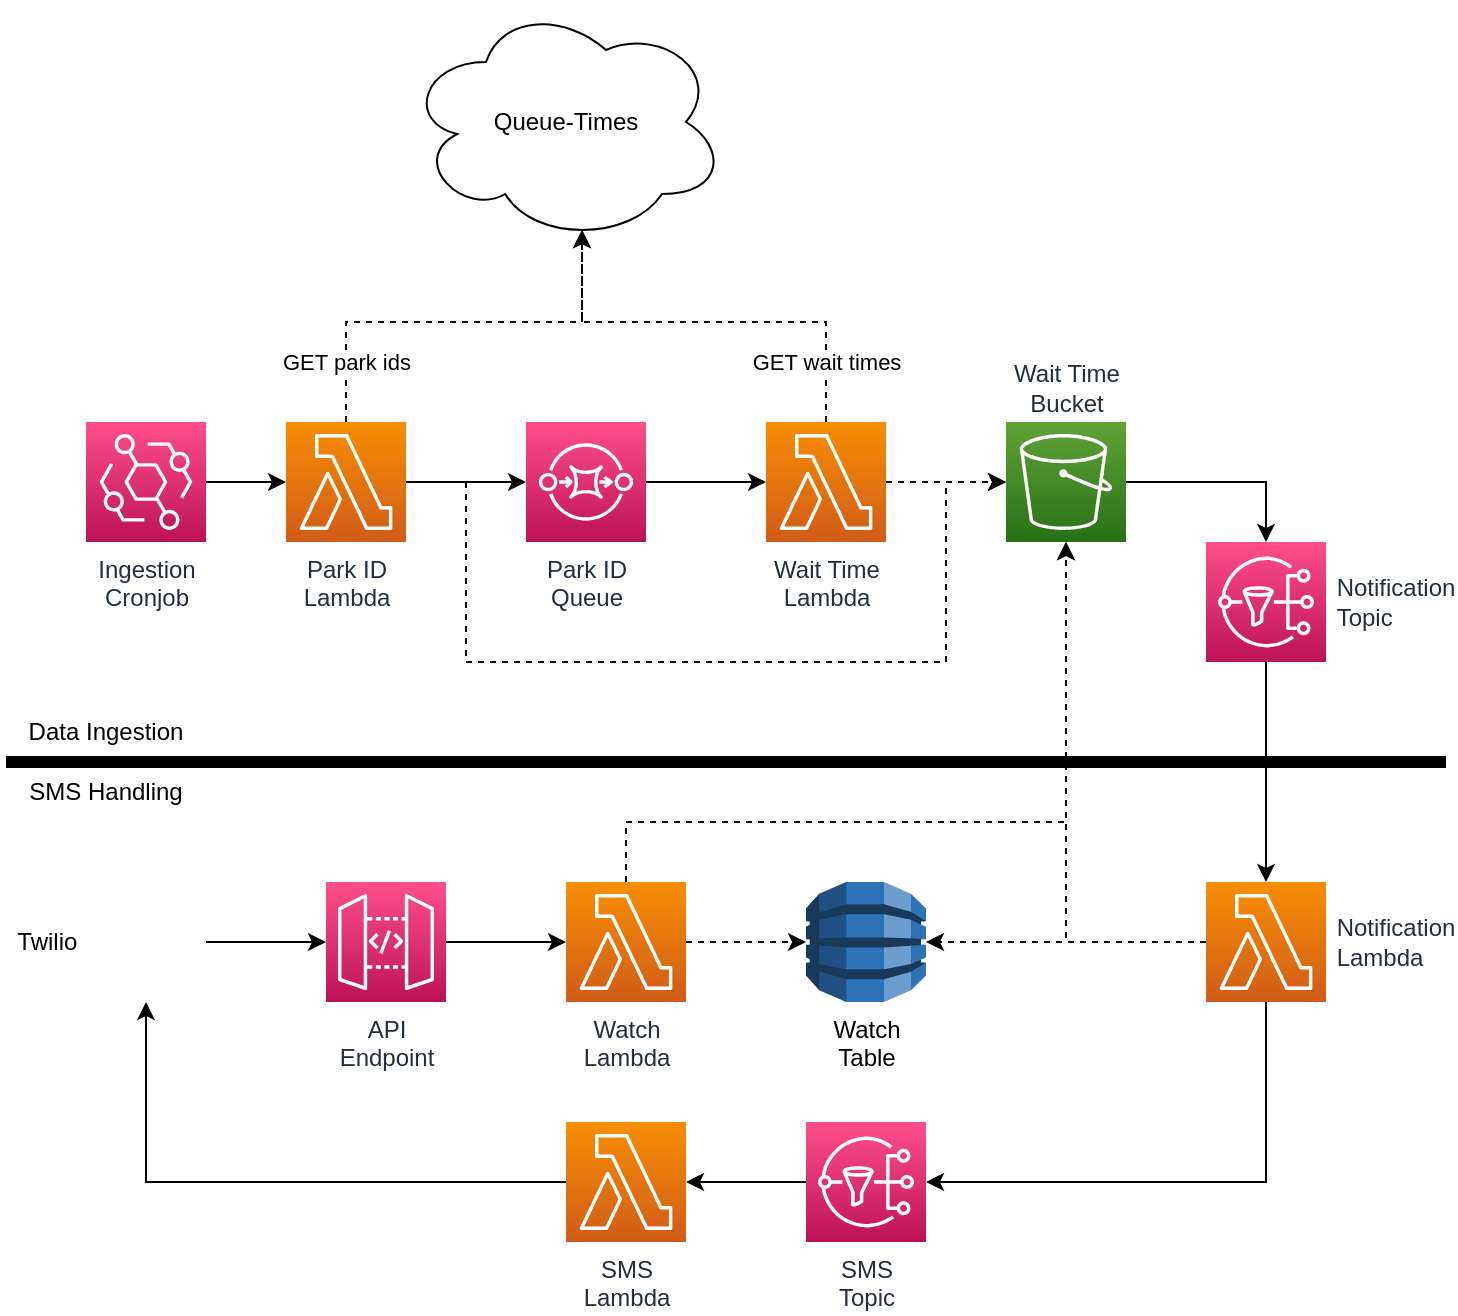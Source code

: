 <mxfile version="20.2.8" type="device"><diagram id="D-cmHfhGp_WtJHa5dSgA" name="AWS VPC-less"><mxGraphModel dx="1360" dy="802" grid="1" gridSize="10" guides="1" tooltips="1" connect="1" arrows="1" fold="1" page="1" pageScale="1" pageWidth="850" pageHeight="1100" math="0" shadow="0"><root><mxCell id="0"/><mxCell id="1" parent="0"/><mxCell id="KoiJeL3uqhQwfSjqCsei-2" value="Queue-Times" style="ellipse;shape=cloud;whiteSpace=wrap;html=1;" parent="1" vertex="1"><mxGeometry x="280" y="20" width="160" height="120" as="geometry"/></mxCell><mxCell id="P-D9Mip9pcTowd7pwZLu-17" style="edgeStyle=elbowEdgeStyle;rounded=0;orthogonalLoop=1;jettySize=auto;elbow=vertical;html=1;exitX=1;exitY=0.5;exitDx=0;exitDy=0;exitPerimeter=0;entryX=0.5;entryY=0;entryDx=0;entryDy=0;entryPerimeter=0;strokeWidth=1;" edge="1" parent="1" source="KoiJeL3uqhQwfSjqCsei-5" target="KoiJeL3uqhQwfSjqCsei-69"><mxGeometry relative="1" as="geometry"><Array as="points"><mxPoint x="680" y="260"/></Array></mxGeometry></mxCell><mxCell id="KoiJeL3uqhQwfSjqCsei-5" value="Wait Time&lt;br&gt;Bucket" style="sketch=0;points=[[0,0,0],[0.25,0,0],[0.5,0,0],[0.75,0,0],[1,0,0],[0,1,0],[0.25,1,0],[0.5,1,0],[0.75,1,0],[1,1,0],[0,0.25,0],[0,0.5,0],[0,0.75,0],[1,0.25,0],[1,0.5,0],[1,0.75,0]];outlineConnect=0;fontColor=#232F3E;gradientColor=#60A337;gradientDirection=north;fillColor=#277116;strokeColor=#ffffff;dashed=0;verticalLabelPosition=top;verticalAlign=bottom;align=center;html=1;fontSize=12;fontStyle=0;aspect=fixed;shape=mxgraph.aws4.resourceIcon;resIcon=mxgraph.aws4.s3;labelPosition=center;strokeWidth=5;" parent="1" vertex="1"><mxGeometry x="580" y="230" width="60" height="60" as="geometry"/></mxCell><mxCell id="KoiJeL3uqhQwfSjqCsei-12" style="edgeStyle=orthogonalEdgeStyle;rounded=0;orthogonalLoop=1;jettySize=auto;html=1;exitX=1;exitY=0.5;exitDx=0;exitDy=0;exitPerimeter=0;entryX=0;entryY=0.5;entryDx=0;entryDy=0;entryPerimeter=0;" parent="1" source="KoiJeL3uqhQwfSjqCsei-11" target="KoiJeL3uqhQwfSjqCsei-22" edge="1"><mxGeometry relative="1" as="geometry"><mxPoint x="330" y="350" as="targetPoint"/></mxGeometry></mxCell><mxCell id="KoiJeL3uqhQwfSjqCsei-11" value="Ingestion&lt;br&gt;Cronjob" style="sketch=0;points=[[0,0,0],[0.25,0,0],[0.5,0,0],[0.75,0,0],[1,0,0],[0,1,0],[0.25,1,0],[0.5,1,0],[0.75,1,0],[1,1,0],[0,0.25,0],[0,0.5,0],[0,0.75,0],[1,0.25,0],[1,0.5,0],[1,0.75,0]];outlineConnect=0;fontColor=#232F3E;gradientColor=#FF4F8B;gradientDirection=north;fillColor=#BC1356;strokeColor=#ffffff;dashed=0;verticalLabelPosition=bottom;verticalAlign=top;align=center;html=1;fontSize=12;fontStyle=0;aspect=fixed;shape=mxgraph.aws4.resourceIcon;resIcon=mxgraph.aws4.eventbridge;strokeWidth=5;" parent="1" vertex="1"><mxGeometry x="120" y="230" width="60" height="60" as="geometry"/></mxCell><mxCell id="KoiJeL3uqhQwfSjqCsei-19" style="edgeStyle=orthogonalEdgeStyle;rounded=0;orthogonalLoop=1;jettySize=auto;html=1;exitX=1;exitY=0.5;exitDx=0;exitDy=0;exitPerimeter=0;entryX=0;entryY=0.5;entryDx=0;entryDy=0;entryPerimeter=0;" parent="1" source="KoiJeL3uqhQwfSjqCsei-17" target="DdGerzd7HKKFTsO2WSv4-2" edge="1"><mxGeometry relative="1" as="geometry"><mxPoint x="320" y="570" as="targetPoint"/></mxGeometry></mxCell><mxCell id="KoiJeL3uqhQwfSjqCsei-17" value="API&lt;br&gt;Endpoint" style="sketch=0;points=[[0,0,0],[0.25,0,0],[0.5,0,0],[0.75,0,0],[1,0,0],[0,1,0],[0.25,1,0],[0.5,1,0],[0.75,1,0],[1,1,0],[0,0.25,0],[0,0.5,0],[0,0.75,0],[1,0.25,0],[1,0.5,0],[1,0.75,0]];outlineConnect=0;fontColor=#232F3E;gradientColor=#FF4F8B;gradientDirection=north;fillColor=#BC1356;strokeColor=#ffffff;dashed=0;verticalLabelPosition=bottom;verticalAlign=top;align=center;html=1;fontSize=12;fontStyle=0;aspect=fixed;shape=mxgraph.aws4.resourceIcon;resIcon=mxgraph.aws4.api_gateway;" parent="1" vertex="1"><mxGeometry x="240" y="460" width="60" height="60" as="geometry"/></mxCell><mxCell id="KoiJeL3uqhQwfSjqCsei-56" style="edgeStyle=orthogonalEdgeStyle;rounded=0;orthogonalLoop=1;jettySize=auto;html=1;exitX=1;exitY=0.5;exitDx=0;exitDy=0;exitPerimeter=0;entryX=0;entryY=0.5;entryDx=0;entryDy=0;entryPerimeter=0;startArrow=none;startFill=0;dashed=1;" parent="1" source="DdGerzd7HKKFTsO2WSv4-2" target="afC1jznEqyL_FVVymm0K-1" edge="1"><mxGeometry relative="1" as="geometry"><mxPoint x="350" y="540" as="sourcePoint"/><mxPoint x="490" y="450" as="targetPoint"/></mxGeometry></mxCell><mxCell id="KoiJeL3uqhQwfSjqCsei-24" style="edgeStyle=orthogonalEdgeStyle;rounded=0;orthogonalLoop=1;jettySize=auto;html=1;entryX=0;entryY=0.5;entryDx=0;entryDy=0;entryPerimeter=0;exitX=1;exitY=0.5;exitDx=0;exitDy=0;exitPerimeter=0;" parent="1" source="KoiJeL3uqhQwfSjqCsei-22" target="KoiJeL3uqhQwfSjqCsei-71" edge="1"><mxGeometry relative="1" as="geometry"><mxPoint x="310" y="380" as="targetPoint"/></mxGeometry></mxCell><mxCell id="KoiJeL3uqhQwfSjqCsei-25" style="rounded=0;orthogonalLoop=1;jettySize=auto;html=1;exitX=0.5;exitY=0;exitDx=0;exitDy=0;exitPerimeter=0;entryX=0.55;entryY=0.95;entryDx=0;entryDy=0;entryPerimeter=0;dashed=1;edgeStyle=orthogonalEdgeStyle;" parent="1" source="KoiJeL3uqhQwfSjqCsei-22" target="KoiJeL3uqhQwfSjqCsei-2" edge="1"><mxGeometry relative="1" as="geometry"><Array as="points"><mxPoint x="250" y="180"/><mxPoint x="368" y="180"/></Array></mxGeometry></mxCell><mxCell id="KoiJeL3uqhQwfSjqCsei-63" value="GET park ids" style="edgeLabel;html=1;align=center;verticalAlign=middle;resizable=0;points=[];" parent="KoiJeL3uqhQwfSjqCsei-25" vertex="1" connectable="0"><mxGeometry x="-0.187" y="1" relative="1" as="geometry"><mxPoint x="-37" y="21" as="offset"/></mxGeometry></mxCell><mxCell id="P-D9Mip9pcTowd7pwZLu-19" style="edgeStyle=orthogonalEdgeStyle;rounded=0;orthogonalLoop=1;jettySize=auto;elbow=vertical;html=1;exitX=1;exitY=0.5;exitDx=0;exitDy=0;exitPerimeter=0;entryX=0;entryY=0.5;entryDx=0;entryDy=0;entryPerimeter=0;dashed=1;strokeWidth=1;" edge="1" parent="1" source="KoiJeL3uqhQwfSjqCsei-22" target="KoiJeL3uqhQwfSjqCsei-5"><mxGeometry relative="1" as="geometry"><Array as="points"><mxPoint x="310" y="260"/><mxPoint x="310" y="350"/><mxPoint x="550" y="350"/><mxPoint x="550" y="260"/></Array></mxGeometry></mxCell><mxCell id="KoiJeL3uqhQwfSjqCsei-22" value="Park ID&lt;br&gt;Lambda" style="sketch=0;points=[[0,0,0],[0.25,0,0],[0.5,0,0],[0.75,0,0],[1,0,0],[0,1,0],[0.25,1,0],[0.5,1,0],[0.75,1,0],[1,1,0],[0,0.25,0],[0,0.5,0],[0,0.75,0],[1,0.25,0],[1,0.5,0],[1,0.75,0]];outlineConnect=0;fontColor=#232F3E;gradientColor=#F78E04;gradientDirection=north;fillColor=#D05C17;strokeColor=#ffffff;dashed=0;verticalLabelPosition=bottom;verticalAlign=top;align=center;html=1;fontSize=12;fontStyle=0;aspect=fixed;shape=mxgraph.aws4.resourceIcon;resIcon=mxgraph.aws4.lambda;strokeWidth=5;" parent="1" vertex="1"><mxGeometry x="220" y="230" width="60" height="60" as="geometry"/></mxCell><mxCell id="KoiJeL3uqhQwfSjqCsei-27" style="edgeStyle=orthogonalEdgeStyle;rounded=0;orthogonalLoop=1;jettySize=auto;html=1;entryX=0;entryY=0.5;entryDx=0;entryDy=0;entryPerimeter=0;exitX=1;exitY=0.5;exitDx=0;exitDy=0;exitPerimeter=0;" parent="1" source="KoiJeL3uqhQwfSjqCsei-71" target="KoiJeL3uqhQwfSjqCsei-26" edge="1"><mxGeometry relative="1" as="geometry"><mxPoint x="420" y="370" as="sourcePoint"/></mxGeometry></mxCell><mxCell id="KoiJeL3uqhQwfSjqCsei-29" style="rounded=0;orthogonalLoop=1;jettySize=auto;html=1;exitX=0.5;exitY=0;exitDx=0;exitDy=0;exitPerimeter=0;entryX=0.55;entryY=0.95;entryDx=0;entryDy=0;entryPerimeter=0;dashed=1;edgeStyle=orthogonalEdgeStyle;" parent="1" source="KoiJeL3uqhQwfSjqCsei-26" target="KoiJeL3uqhQwfSjqCsei-2" edge="1"><mxGeometry relative="1" as="geometry"><Array as="points"><mxPoint x="490" y="180"/><mxPoint x="368" y="180"/></Array></mxGeometry></mxCell><mxCell id="KoiJeL3uqhQwfSjqCsei-64" value="GET wait times" style="edgeLabel;html=1;align=center;verticalAlign=middle;resizable=0;points=[];" parent="KoiJeL3uqhQwfSjqCsei-29" vertex="1" connectable="0"><mxGeometry x="-0.596" y="2" relative="1" as="geometry"><mxPoint x="2" y="14" as="offset"/></mxGeometry></mxCell><mxCell id="P-D9Mip9pcTowd7pwZLu-18" style="edgeStyle=elbowEdgeStyle;rounded=0;orthogonalLoop=1;jettySize=auto;elbow=vertical;html=1;exitX=1;exitY=0.5;exitDx=0;exitDy=0;exitPerimeter=0;entryX=0;entryY=0.5;entryDx=0;entryDy=0;entryPerimeter=0;strokeWidth=1;dashed=1;" edge="1" parent="1" source="KoiJeL3uqhQwfSjqCsei-26" target="KoiJeL3uqhQwfSjqCsei-5"><mxGeometry relative="1" as="geometry"/></mxCell><mxCell id="KoiJeL3uqhQwfSjqCsei-26" value="Wait Time&lt;br&gt;Lambda" style="sketch=0;points=[[0,0,0],[0.25,0,0],[0.5,0,0],[0.75,0,0],[1,0,0],[0,1,0],[0.25,1,0],[0.5,1,0],[0.75,1,0],[1,1,0],[0,0.25,0],[0,0.5,0],[0,0.75,0],[1,0.25,0],[1,0.5,0],[1,0.75,0]];outlineConnect=0;fontColor=#232F3E;gradientColor=#F78E04;gradientDirection=north;fillColor=#D05C17;strokeColor=#ffffff;dashed=0;verticalLabelPosition=bottom;verticalAlign=top;align=center;html=1;fontSize=12;fontStyle=0;aspect=fixed;shape=mxgraph.aws4.resourceIcon;resIcon=mxgraph.aws4.lambda;strokeWidth=5;" parent="1" vertex="1"><mxGeometry x="460" y="230" width="60" height="60" as="geometry"/></mxCell><mxCell id="KoiJeL3uqhQwfSjqCsei-31" style="edgeStyle=orthogonalEdgeStyle;rounded=0;orthogonalLoop=1;jettySize=auto;html=1;exitX=1;exitY=0.5;exitDx=0;exitDy=0;entryX=0;entryY=0.5;entryDx=0;entryDy=0;entryPerimeter=0;" parent="1" source="KoiJeL3uqhQwfSjqCsei-30" target="KoiJeL3uqhQwfSjqCsei-17" edge="1"><mxGeometry relative="1" as="geometry"/></mxCell><mxCell id="KoiJeL3uqhQwfSjqCsei-30" value="Twilio&amp;nbsp;" style="shape=image;html=1;verticalAlign=middle;verticalLabelPosition=middle;labelBackgroundColor=#ffffff;imageAspect=0;aspect=fixed;image=https://cdn2.iconfinder.com/data/icons/css-vol-3/24/twilio-128.png;labelPosition=left;align=right;" parent="1" vertex="1"><mxGeometry x="120" y="460" width="60" height="60" as="geometry"/></mxCell><mxCell id="KoiJeL3uqhQwfSjqCsei-53" style="edgeStyle=orthogonalEdgeStyle;rounded=0;orthogonalLoop=1;jettySize=auto;html=1;entryX=0.5;entryY=0;entryDx=0;entryDy=0;entryPerimeter=0;startArrow=none;startFill=0;exitX=0.5;exitY=1;exitDx=0;exitDy=0;exitPerimeter=0;" parent="1" source="KoiJeL3uqhQwfSjqCsei-69" target="KoiJeL3uqhQwfSjqCsei-48" edge="1"><mxGeometry relative="1" as="geometry"><mxPoint x="540" y="520" as="sourcePoint"/></mxGeometry></mxCell><mxCell id="owCmIIHxnmB0tqADx438-15" style="edgeStyle=orthogonalEdgeStyle;rounded=0;orthogonalLoop=1;jettySize=auto;html=1;exitX=0;exitY=0.5;exitDx=0;exitDy=0;exitPerimeter=0;entryX=1;entryY=0.5;entryDx=0;entryDy=0;entryPerimeter=0;dashed=1;" parent="1" source="KoiJeL3uqhQwfSjqCsei-48" target="afC1jznEqyL_FVVymm0K-1" edge="1"><mxGeometry relative="1" as="geometry"><Array as="points"><mxPoint x="580" y="490"/><mxPoint x="580" y="490"/></Array></mxGeometry></mxCell><mxCell id="P-D9Mip9pcTowd7pwZLu-11" style="edgeStyle=orthogonalEdgeStyle;rounded=0;orthogonalLoop=1;jettySize=auto;html=1;exitX=0.5;exitY=1;exitDx=0;exitDy=0;exitPerimeter=0;entryX=1;entryY=0.5;entryDx=0;entryDy=0;entryPerimeter=0;" edge="1" parent="1" source="KoiJeL3uqhQwfSjqCsei-48" target="owCmIIHxnmB0tqADx438-1"><mxGeometry relative="1" as="geometry"/></mxCell><mxCell id="P-D9Mip9pcTowd7pwZLu-21" style="edgeStyle=orthogonalEdgeStyle;rounded=0;orthogonalLoop=1;jettySize=auto;html=1;exitX=0;exitY=0.5;exitDx=0;exitDy=0;exitPerimeter=0;entryX=0.5;entryY=1;entryDx=0;entryDy=0;entryPerimeter=0;dashed=1;strokeWidth=1;elbow=vertical;" edge="1" parent="1" source="KoiJeL3uqhQwfSjqCsei-48" target="KoiJeL3uqhQwfSjqCsei-5"><mxGeometry relative="1" as="geometry"/></mxCell><mxCell id="KoiJeL3uqhQwfSjqCsei-48" value="&amp;nbsp;Notification&lt;br&gt;&amp;nbsp;Lambda" style="sketch=0;points=[[0,0,0],[0.25,0,0],[0.5,0,0],[0.75,0,0],[1,0,0],[0,1,0],[0.25,1,0],[0.5,1,0],[0.75,1,0],[1,1,0],[0,0.25,0],[0,0.5,0],[0,0.75,0],[1,0.25,0],[1,0.5,0],[1,0.75,0]];outlineConnect=0;fontColor=#232F3E;gradientColor=#F78E04;gradientDirection=north;fillColor=#D05C17;strokeColor=#ffffff;dashed=0;verticalLabelPosition=middle;verticalAlign=middle;align=left;html=1;fontSize=12;fontStyle=0;aspect=fixed;shape=mxgraph.aws4.resourceIcon;resIcon=mxgraph.aws4.lambda;labelPosition=right;strokeWidth=5;" parent="1" vertex="1"><mxGeometry x="680" y="460" width="60" height="60" as="geometry"/></mxCell><mxCell id="KoiJeL3uqhQwfSjqCsei-69" value="&amp;nbsp;Notification&lt;br&gt;&amp;nbsp;Topic" style="sketch=0;points=[[0,0,0],[0.25,0,0],[0.5,0,0],[0.75,0,0],[1,0,0],[0,1,0],[0.25,1,0],[0.5,1,0],[0.75,1,0],[1,1,0],[0,0.25,0],[0,0.5,0],[0,0.75,0],[1,0.25,0],[1,0.5,0],[1,0.75,0]];outlineConnect=0;fontColor=#232F3E;gradientColor=#FF4F8B;gradientDirection=north;fillColor=#BC1356;strokeColor=#ffffff;dashed=0;verticalLabelPosition=middle;verticalAlign=middle;align=left;html=1;fontSize=12;fontStyle=0;aspect=fixed;shape=mxgraph.aws4.resourceIcon;resIcon=mxgraph.aws4.sns;labelPosition=right;strokeWidth=5;" parent="1" vertex="1"><mxGeometry x="680" y="290" width="60" height="60" as="geometry"/></mxCell><mxCell id="KoiJeL3uqhQwfSjqCsei-71" value="Park ID&lt;br&gt;Queue" style="sketch=0;points=[[0,0,0],[0.25,0,0],[0.5,0,0],[0.75,0,0],[1,0,0],[0,1,0],[0.25,1,0],[0.5,1,0],[0.75,1,0],[1,1,0],[0,0.25,0],[0,0.5,0],[0,0.75,0],[1,0.25,0],[1,0.5,0],[1,0.75,0]];outlineConnect=0;fontColor=#232F3E;gradientColor=#FF4F8B;gradientDirection=north;fillColor=#BC1356;strokeColor=#ffffff;dashed=0;verticalLabelPosition=bottom;verticalAlign=top;align=center;html=1;fontSize=12;fontStyle=0;aspect=fixed;shape=mxgraph.aws4.resourceIcon;resIcon=mxgraph.aws4.sqs;strokeWidth=5;" parent="1" vertex="1"><mxGeometry x="340" y="230" width="60" height="60" as="geometry"/></mxCell><mxCell id="P-D9Mip9pcTowd7pwZLu-20" style="edgeStyle=orthogonalEdgeStyle;rounded=0;orthogonalLoop=1;jettySize=auto;html=1;exitX=0.5;exitY=0;exitDx=0;exitDy=0;exitPerimeter=0;entryX=0.5;entryY=1;entryDx=0;entryDy=0;entryPerimeter=0;dashed=1;strokeWidth=1;elbow=vertical;" edge="1" parent="1" source="DdGerzd7HKKFTsO2WSv4-2" target="KoiJeL3uqhQwfSjqCsei-5"><mxGeometry relative="1" as="geometry"><Array as="points"><mxPoint x="390" y="430"/><mxPoint x="610" y="430"/></Array></mxGeometry></mxCell><mxCell id="DdGerzd7HKKFTsO2WSv4-2" value="Watch&lt;br&gt;Lambda" style="sketch=0;points=[[0,0,0],[0.25,0,0],[0.5,0,0],[0.75,0,0],[1,0,0],[0,1,0],[0.25,1,0],[0.5,1,0],[0.75,1,0],[1,1,0],[0,0.25,0],[0,0.5,0],[0,0.75,0],[1,0.25,0],[1,0.5,0],[1,0.75,0]];outlineConnect=0;fontColor=#232F3E;gradientColor=#F78E04;gradientDirection=north;fillColor=#D05C17;strokeColor=#ffffff;dashed=0;verticalLabelPosition=bottom;verticalAlign=top;align=center;html=1;fontSize=12;fontStyle=0;aspect=fixed;shape=mxgraph.aws4.resourceIcon;resIcon=mxgraph.aws4.lambda;" parent="1" vertex="1"><mxGeometry x="360" y="460" width="60" height="60" as="geometry"/></mxCell><mxCell id="P-D9Mip9pcTowd7pwZLu-10" style="edgeStyle=orthogonalEdgeStyle;rounded=0;orthogonalLoop=1;jettySize=auto;html=1;exitX=0;exitY=0.5;exitDx=0;exitDy=0;exitPerimeter=0;entryX=0.5;entryY=1;entryDx=0;entryDy=0;" edge="1" parent="1" source="DdGerzd7HKKFTsO2WSv4-5" target="KoiJeL3uqhQwfSjqCsei-30"><mxGeometry relative="1" as="geometry"/></mxCell><mxCell id="DdGerzd7HKKFTsO2WSv4-5" value="SMS&lt;br&gt;Lambda" style="sketch=0;points=[[0,0,0],[0.25,0,0],[0.5,0,0],[0.75,0,0],[1,0,0],[0,1,0],[0.25,1,0],[0.5,1,0],[0.75,1,0],[1,1,0],[0,0.25,0],[0,0.5,0],[0,0.75,0],[1,0.25,0],[1,0.5,0],[1,0.75,0]];outlineConnect=0;fontColor=#232F3E;gradientColor=#F78E04;gradientDirection=north;fillColor=#D05C17;strokeColor=#ffffff;dashed=0;verticalLabelPosition=bottom;verticalAlign=top;align=center;html=1;fontSize=12;fontStyle=0;aspect=fixed;shape=mxgraph.aws4.resourceIcon;resIcon=mxgraph.aws4.lambda;" parent="1" vertex="1"><mxGeometry x="360" y="580" width="60" height="60" as="geometry"/></mxCell><mxCell id="afC1jznEqyL_FVVymm0K-1" value="Watch&lt;br&gt;Table" style="outlineConnect=0;dashed=0;verticalLabelPosition=bottom;verticalAlign=top;align=center;html=1;shape=mxgraph.aws3.dynamo_db;fillColor=#2E73B8;gradientColor=none;labelPosition=center;strokeWidth=5;" parent="1" vertex="1"><mxGeometry x="480" y="460" width="60" height="60" as="geometry"/></mxCell><mxCell id="owCmIIHxnmB0tqADx438-23" style="edgeStyle=orthogonalEdgeStyle;rounded=0;orthogonalLoop=1;jettySize=auto;html=1;exitX=0;exitY=0.5;exitDx=0;exitDy=0;exitPerimeter=0;entryX=1;entryY=0.5;entryDx=0;entryDy=0;entryPerimeter=0;" parent="1" source="owCmIIHxnmB0tqADx438-1" target="DdGerzd7HKKFTsO2WSv4-5" edge="1"><mxGeometry relative="1" as="geometry"/></mxCell><mxCell id="owCmIIHxnmB0tqADx438-1" value="SMS&lt;br&gt;Topic" style="sketch=0;points=[[0,0,0],[0.25,0,0],[0.5,0,0],[0.75,0,0],[1,0,0],[0,1,0],[0.25,1,0],[0.5,1,0],[0.75,1,0],[1,1,0],[0,0.25,0],[0,0.5,0],[0,0.75,0],[1,0.25,0],[1,0.5,0],[1,0.75,0]];outlineConnect=0;fontColor=#232F3E;gradientColor=#FF4F8B;gradientDirection=north;fillColor=#BC1356;strokeColor=#ffffff;dashed=0;verticalLabelPosition=bottom;verticalAlign=top;align=center;html=1;fontSize=12;fontStyle=0;aspect=fixed;shape=mxgraph.aws4.resourceIcon;resIcon=mxgraph.aws4.sns;labelPosition=center;strokeWidth=5;" parent="1" vertex="1"><mxGeometry x="480" y="580" width="60" height="60" as="geometry"/></mxCell><mxCell id="P-D9Mip9pcTowd7pwZLu-15" value="" style="group" vertex="1" connectable="0" parent="1"><mxGeometry x="80" y="370" width="720" height="60" as="geometry"/></mxCell><mxCell id="P-D9Mip9pcTowd7pwZLu-12" value="" style="endArrow=none;html=1;rounded=0;elbow=vertical;strokeWidth=6;" edge="1" parent="P-D9Mip9pcTowd7pwZLu-15"><mxGeometry width="50" height="50" relative="1" as="geometry"><mxPoint y="30" as="sourcePoint"/><mxPoint x="720" y="30" as="targetPoint"/></mxGeometry></mxCell><mxCell id="P-D9Mip9pcTowd7pwZLu-13" value="Data Ingestion" style="text;html=1;strokeColor=none;fillColor=none;align=center;verticalAlign=middle;whiteSpace=wrap;rounded=0;" vertex="1" parent="P-D9Mip9pcTowd7pwZLu-15"><mxGeometry width="100" height="30" as="geometry"/></mxCell><mxCell id="P-D9Mip9pcTowd7pwZLu-14" value="SMS Handling" style="text;html=1;strokeColor=none;fillColor=none;align=center;verticalAlign=middle;whiteSpace=wrap;rounded=0;" vertex="1" parent="P-D9Mip9pcTowd7pwZLu-15"><mxGeometry y="30" width="100" height="30" as="geometry"/></mxCell></root></mxGraphModel></diagram></mxfile>